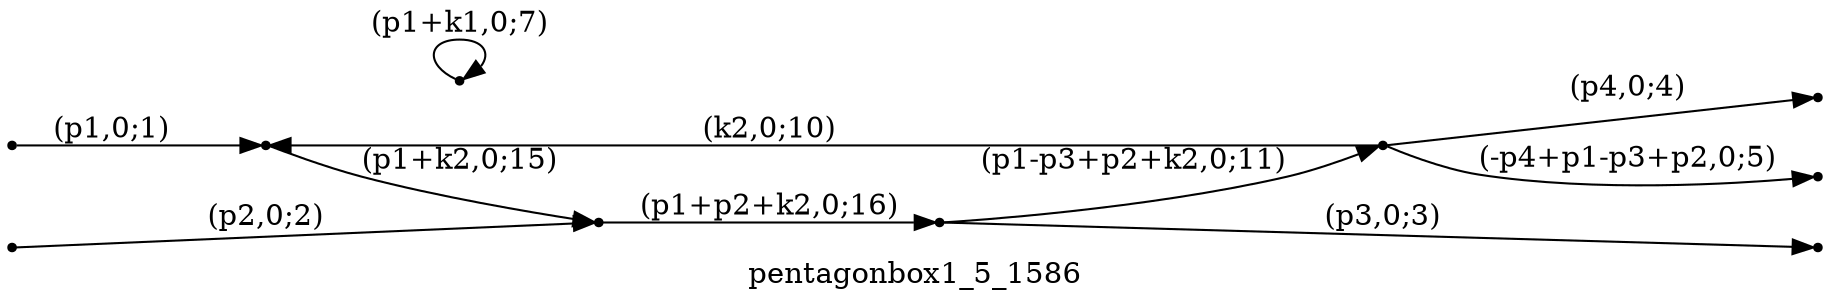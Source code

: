 digraph pentagonbox1_5_1586 {
  label="pentagonbox1_5_1586";
  rankdir="LR";
  subgraph edges {
    -1 -> 3 [label="(p1,0;1)"];
    -2 -> 4 [label="(p2,0;2)"];
    2 -> -3 [label="(p3,0;3)"];
    1 -> -4 [label="(p4,0;4)"];
    1 -> -5 [label="(-p4+p1-p3+p2,0;5)"];
    5 -> 5 [label="(p1+k1,0;7)"];
    1 -> 3 [label="(k2,0;10)"];
    2 -> 1 [label="(p1-p3+p2+k2,0;11)"];
    3 -> 4 [label="(p1+k2,0;15)"];
    4 -> 2 [label="(p1+p2+k2,0;16)"];
  }
  subgraph incoming { rank="source"; -1; -2; }
  subgraph outgoing { rank="sink"; -3; -4; -5; }
-5 [shape=point];
-4 [shape=point];
-3 [shape=point];
-2 [shape=point];
-1 [shape=point];
1 [shape=point];
2 [shape=point];
3 [shape=point];
4 [shape=point];
5 [shape=point];
}

